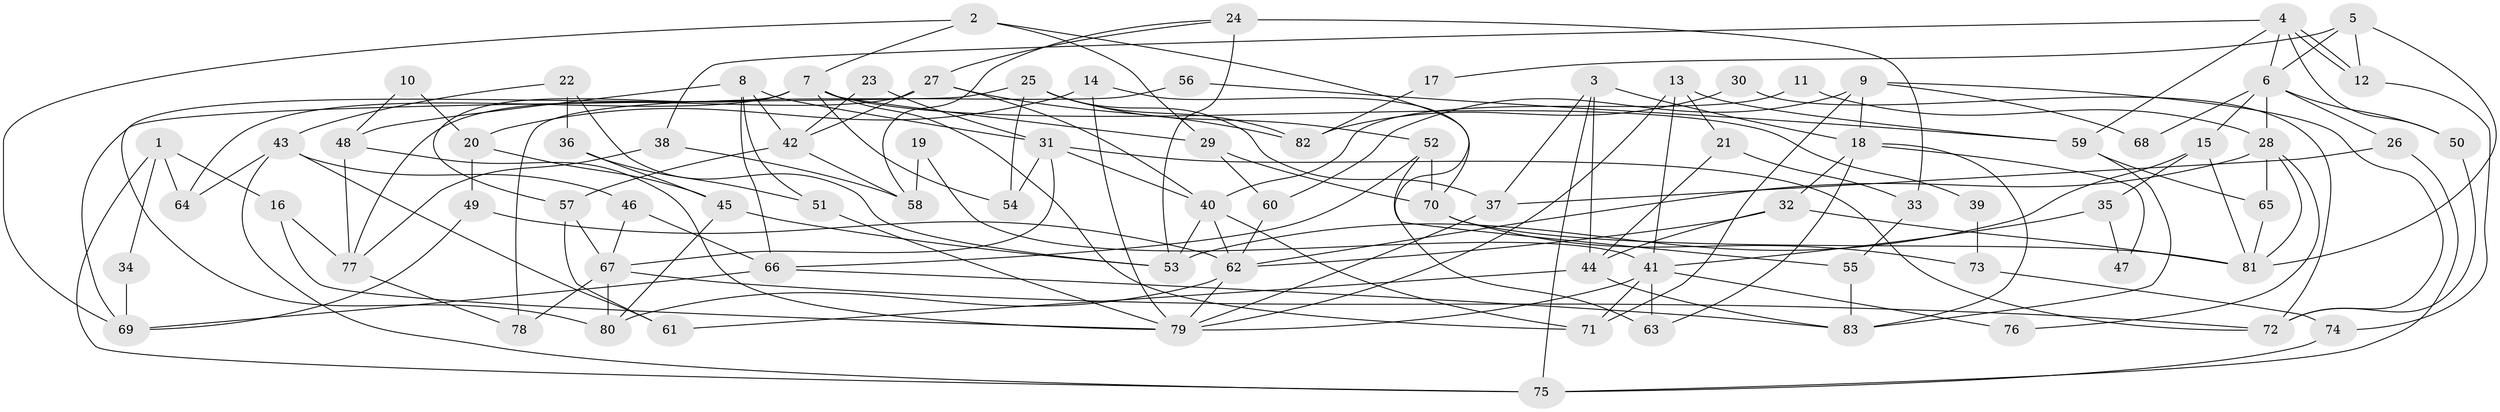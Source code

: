 // coarse degree distribution, {8: 0.07142857142857142, 12: 0.023809523809523808, 11: 0.047619047619047616, 9: 0.023809523809523808, 16: 0.023809523809523808, 6: 0.047619047619047616, 2: 0.16666666666666666, 4: 0.23809523809523808, 3: 0.19047619047619047, 5: 0.14285714285714285, 7: 0.023809523809523808}
// Generated by graph-tools (version 1.1) at 2025/50/03/04/25 22:50:57]
// undirected, 83 vertices, 166 edges
graph export_dot {
  node [color=gray90,style=filled];
  1;
  2;
  3;
  4;
  5;
  6;
  7;
  8;
  9;
  10;
  11;
  12;
  13;
  14;
  15;
  16;
  17;
  18;
  19;
  20;
  21;
  22;
  23;
  24;
  25;
  26;
  27;
  28;
  29;
  30;
  31;
  32;
  33;
  34;
  35;
  36;
  37;
  38;
  39;
  40;
  41;
  42;
  43;
  44;
  45;
  46;
  47;
  48;
  49;
  50;
  51;
  52;
  53;
  54;
  55;
  56;
  57;
  58;
  59;
  60;
  61;
  62;
  63;
  64;
  65;
  66;
  67;
  68;
  69;
  70;
  71;
  72;
  73;
  74;
  75;
  76;
  77;
  78;
  79;
  80;
  81;
  82;
  83;
  1 -- 16;
  1 -- 64;
  1 -- 34;
  1 -- 75;
  2 -- 7;
  2 -- 63;
  2 -- 29;
  2 -- 69;
  3 -- 18;
  3 -- 44;
  3 -- 37;
  3 -- 75;
  4 -- 12;
  4 -- 12;
  4 -- 6;
  4 -- 38;
  4 -- 50;
  4 -- 59;
  5 -- 6;
  5 -- 81;
  5 -- 12;
  5 -- 17;
  6 -- 15;
  6 -- 26;
  6 -- 28;
  6 -- 50;
  6 -- 68;
  7 -- 54;
  7 -- 71;
  7 -- 29;
  7 -- 39;
  7 -- 57;
  7 -- 64;
  7 -- 80;
  8 -- 42;
  8 -- 66;
  8 -- 31;
  8 -- 48;
  8 -- 51;
  9 -- 60;
  9 -- 72;
  9 -- 18;
  9 -- 68;
  9 -- 71;
  10 -- 20;
  10 -- 48;
  11 -- 28;
  11 -- 40;
  12 -- 74;
  13 -- 79;
  13 -- 59;
  13 -- 21;
  13 -- 41;
  14 -- 70;
  14 -- 79;
  14 -- 20;
  15 -- 53;
  15 -- 81;
  15 -- 35;
  16 -- 77;
  16 -- 79;
  17 -- 82;
  18 -- 83;
  18 -- 32;
  18 -- 47;
  18 -- 63;
  19 -- 58;
  19 -- 41;
  20 -- 45;
  20 -- 49;
  21 -- 33;
  21 -- 44;
  22 -- 43;
  22 -- 53;
  22 -- 36;
  23 -- 42;
  23 -- 31;
  24 -- 53;
  24 -- 27;
  24 -- 33;
  24 -- 58;
  25 -- 37;
  25 -- 69;
  25 -- 52;
  25 -- 54;
  25 -- 82;
  26 -- 37;
  26 -- 75;
  27 -- 40;
  27 -- 77;
  27 -- 42;
  27 -- 82;
  28 -- 65;
  28 -- 62;
  28 -- 76;
  28 -- 81;
  29 -- 60;
  29 -- 70;
  30 -- 82;
  30 -- 72;
  31 -- 72;
  31 -- 40;
  31 -- 54;
  31 -- 67;
  32 -- 81;
  32 -- 44;
  32 -- 62;
  33 -- 55;
  34 -- 69;
  35 -- 41;
  35 -- 47;
  36 -- 51;
  36 -- 45;
  37 -- 79;
  38 -- 58;
  38 -- 77;
  39 -- 73;
  40 -- 62;
  40 -- 53;
  40 -- 71;
  41 -- 71;
  41 -- 63;
  41 -- 76;
  41 -- 79;
  42 -- 57;
  42 -- 58;
  43 -- 61;
  43 -- 75;
  43 -- 46;
  43 -- 64;
  44 -- 61;
  44 -- 83;
  45 -- 80;
  45 -- 53;
  46 -- 67;
  46 -- 66;
  48 -- 79;
  48 -- 77;
  49 -- 62;
  49 -- 69;
  50 -- 72;
  51 -- 79;
  52 -- 66;
  52 -- 55;
  52 -- 70;
  55 -- 83;
  56 -- 59;
  56 -- 78;
  57 -- 67;
  57 -- 61;
  59 -- 83;
  59 -- 65;
  60 -- 62;
  62 -- 79;
  62 -- 80;
  65 -- 81;
  66 -- 69;
  66 -- 83;
  67 -- 80;
  67 -- 72;
  67 -- 78;
  70 -- 73;
  70 -- 81;
  73 -- 74;
  74 -- 75;
  77 -- 78;
}
